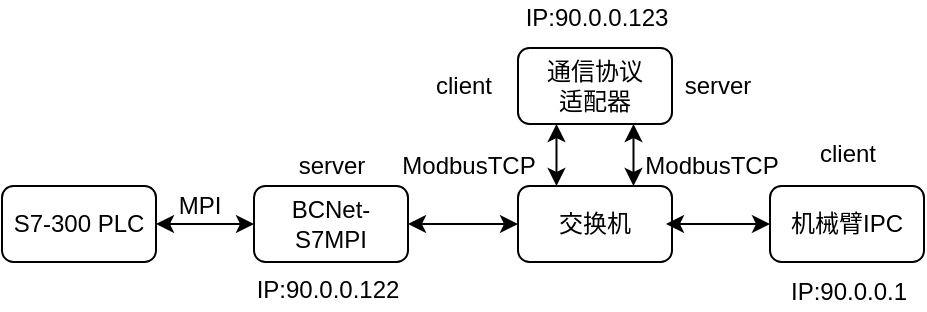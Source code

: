 <mxfile version="13.7.3" type="github">
  <diagram id="pxym1uByHhxu7Ba_5gcs" name="Page-1">
    <mxGraphModel dx="737" dy="415" grid="0" gridSize="10" guides="1" tooltips="1" connect="1" arrows="1" fold="1" page="1" pageScale="1" pageWidth="827" pageHeight="1169" math="0" shadow="0">
      <root>
        <mxCell id="0" />
        <mxCell id="1" parent="0" />
        <mxCell id="jn5aoe7jhU1806tFllV1-6" value="机械臂IPC" style="rounded=1;whiteSpace=wrap;html=1;" parent="1" vertex="1">
          <mxGeometry x="530" y="318" width="77" height="38" as="geometry" />
        </mxCell>
        <mxCell id="jn5aoe7jhU1806tFllV1-8" value="交换机" style="rounded=1;whiteSpace=wrap;html=1;" parent="1" vertex="1">
          <mxGeometry x="404" y="318" width="77" height="38" as="geometry" />
        </mxCell>
        <mxCell id="jn5aoe7jhU1806tFllV1-10" value="BCNet-S7MPI" style="rounded=1;whiteSpace=wrap;html=1;" parent="1" vertex="1">
          <mxGeometry x="272" y="318" width="77" height="38" as="geometry" />
        </mxCell>
        <mxCell id="jn5aoe7jhU1806tFllV1-14" value="S7-300 PLC" style="rounded=1;whiteSpace=wrap;html=1;" parent="1" vertex="1">
          <mxGeometry x="146" y="318" width="77" height="38" as="geometry" />
        </mxCell>
        <mxCell id="jn5aoe7jhU1806tFllV1-16" value="通信协议&lt;br&gt;适配器" style="rounded=1;whiteSpace=wrap;html=1;" parent="1" vertex="1">
          <mxGeometry x="404" y="249" width="77" height="38" as="geometry" />
        </mxCell>
        <mxCell id="jn5aoe7jhU1806tFllV1-17" value="" style="endArrow=classic;startArrow=classic;html=1;entryX=1;entryY=0.5;entryDx=0;entryDy=0;exitX=0;exitY=0.5;exitDx=0;exitDy=0;" parent="1" source="jn5aoe7jhU1806tFllV1-10" target="jn5aoe7jhU1806tFllV1-14" edge="1">
          <mxGeometry width="50" height="50" relative="1" as="geometry">
            <mxPoint x="279" y="402" as="sourcePoint" />
            <mxPoint x="456" y="306" as="targetPoint" />
          </mxGeometry>
        </mxCell>
        <mxCell id="jn5aoe7jhU1806tFllV1-18" value="" style="endArrow=classic;startArrow=classic;html=1;entryX=0;entryY=0.5;entryDx=0;entryDy=0;exitX=1;exitY=0.5;exitDx=0;exitDy=0;" parent="1" source="jn5aoe7jhU1806tFllV1-10" target="jn5aoe7jhU1806tFllV1-8" edge="1">
          <mxGeometry width="50" height="50" relative="1" as="geometry">
            <mxPoint x="406" y="356" as="sourcePoint" />
            <mxPoint x="456" y="306" as="targetPoint" />
          </mxGeometry>
        </mxCell>
        <mxCell id="jn5aoe7jhU1806tFllV1-19" value="server" style="text;html=1;strokeColor=none;fillColor=none;align=center;verticalAlign=middle;whiteSpace=wrap;rounded=0;" parent="1" vertex="1">
          <mxGeometry x="290.5" y="298" width="40" height="20" as="geometry" />
        </mxCell>
        <mxCell id="jn5aoe7jhU1806tFllV1-20" value="server" style="text;html=1;strokeColor=none;fillColor=none;align=center;verticalAlign=middle;whiteSpace=wrap;rounded=0;" parent="1" vertex="1">
          <mxGeometry x="484" y="258" width="40" height="20" as="geometry" />
        </mxCell>
        <mxCell id="jn5aoe7jhU1806tFllV1-23" value="client" style="text;html=1;strokeColor=none;fillColor=none;align=center;verticalAlign=middle;whiteSpace=wrap;rounded=0;" parent="1" vertex="1">
          <mxGeometry x="357" y="258" width="40" height="20" as="geometry" />
        </mxCell>
        <mxCell id="jn5aoe7jhU1806tFllV1-26" value="" style="endArrow=classic;startArrow=classic;html=1;entryX=0;entryY=0.5;entryDx=0;entryDy=0;" parent="1" target="jn5aoe7jhU1806tFllV1-6" edge="1">
          <mxGeometry width="50" height="50" relative="1" as="geometry">
            <mxPoint x="478" y="337" as="sourcePoint" />
            <mxPoint x="456" y="306" as="targetPoint" />
          </mxGeometry>
        </mxCell>
        <mxCell id="jn5aoe7jhU1806tFllV1-29" value="client" style="text;html=1;strokeColor=none;fillColor=none;align=center;verticalAlign=middle;whiteSpace=wrap;rounded=0;" parent="1" vertex="1">
          <mxGeometry x="548.5" y="292" width="40" height="20" as="geometry" />
        </mxCell>
        <mxCell id="jn5aoe7jhU1806tFllV1-32" value="MPI" style="text;html=1;strokeColor=none;fillColor=none;align=center;verticalAlign=middle;whiteSpace=wrap;rounded=0;" parent="1" vertex="1">
          <mxGeometry x="225" y="318" width="40" height="20" as="geometry" />
        </mxCell>
        <mxCell id="jn5aoe7jhU1806tFllV1-33" value="" style="endArrow=classic;startArrow=classic;html=1;entryX=0.25;entryY=1;entryDx=0;entryDy=0;exitX=0.25;exitY=0;exitDx=0;exitDy=0;" parent="1" source="jn5aoe7jhU1806tFllV1-8" target="jn5aoe7jhU1806tFllV1-16" edge="1">
          <mxGeometry width="50" height="50" relative="1" as="geometry">
            <mxPoint x="406" y="356" as="sourcePoint" />
            <mxPoint x="456" y="306" as="targetPoint" />
          </mxGeometry>
        </mxCell>
        <mxCell id="jn5aoe7jhU1806tFllV1-34" value="" style="endArrow=classic;startArrow=classic;html=1;entryX=0.75;entryY=1;entryDx=0;entryDy=0;exitX=0.75;exitY=0;exitDx=0;exitDy=0;" parent="1" source="jn5aoe7jhU1806tFllV1-8" target="jn5aoe7jhU1806tFllV1-16" edge="1">
          <mxGeometry width="50" height="50" relative="1" as="geometry">
            <mxPoint x="406" y="356" as="sourcePoint" />
            <mxPoint x="456" y="306" as="targetPoint" />
          </mxGeometry>
        </mxCell>
        <mxCell id="jn5aoe7jhU1806tFllV1-35" value="ModbusTCP" style="text;html=1;strokeColor=none;fillColor=none;align=center;verticalAlign=middle;whiteSpace=wrap;rounded=0;" parent="1" vertex="1">
          <mxGeometry x="481" y="298" width="40" height="20" as="geometry" />
        </mxCell>
        <mxCell id="jn5aoe7jhU1806tFllV1-36" value="ModbusTCP" style="text;html=1;strokeColor=none;fillColor=none;align=center;verticalAlign=middle;whiteSpace=wrap;rounded=0;" parent="1" vertex="1">
          <mxGeometry x="349" y="298" width="61" height="20" as="geometry" />
        </mxCell>
        <mxCell id="oab_LOkMKrUNiBhGT1ff-1" value="IP:90.0.0.122" style="text;html=1;strokeColor=none;fillColor=none;align=center;verticalAlign=middle;whiteSpace=wrap;rounded=0;" vertex="1" parent="1">
          <mxGeometry x="289" y="360" width="40" height="20" as="geometry" />
        </mxCell>
        <mxCell id="oab_LOkMKrUNiBhGT1ff-2" value="IP:90.0.0.123" style="text;html=1;align=center;verticalAlign=middle;resizable=0;points=[];autosize=1;" vertex="1" parent="1">
          <mxGeometry x="402.5" y="225" width="81" height="18" as="geometry" />
        </mxCell>
        <mxCell id="oab_LOkMKrUNiBhGT1ff-3" value="IP:90.0.0.1" style="text;html=1;align=center;verticalAlign=middle;resizable=0;points=[];autosize=1;" vertex="1" parent="1">
          <mxGeometry x="535" y="362" width="68" height="18" as="geometry" />
        </mxCell>
      </root>
    </mxGraphModel>
  </diagram>
</mxfile>
